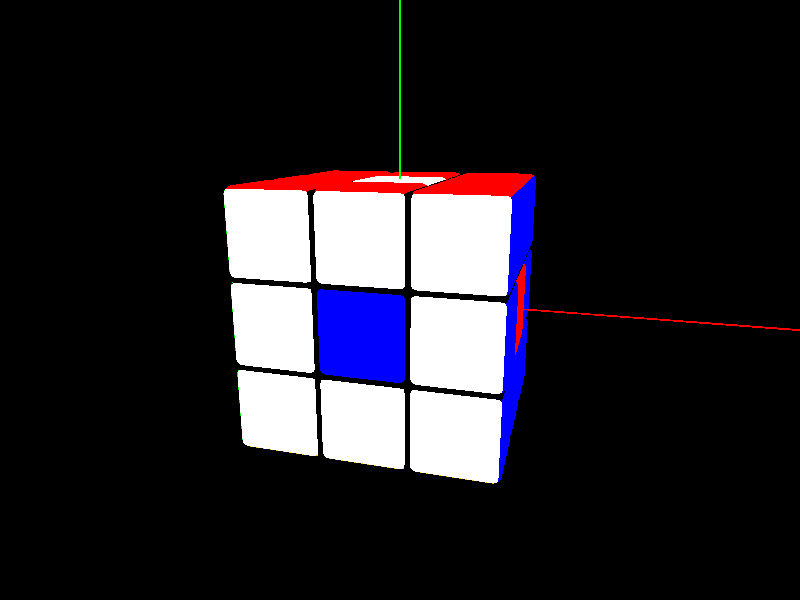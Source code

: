 #include "colors.inc"
#include "transforms.inc"
#include "shapes.inc"


camera {
  location <2, 2, -7>
  look_at  <0, 0,  0>
}


light_source {
  <2, 4, -3>
  color White
}

light_source {
  <4, 2, -3>
  color White
}


// Axis
cylinder {
  <0, 0, 0>, <5, 0, 0>, 0.01
  open
  pigment { Red }
}

cylinder {
  <0, 0, 0>, <0, 5, 0>, 0.01
  open
  pigment { Green }
}

cylinder {
  <0, 0, 0>, <0, 0, 5>, 0.01
  open
  pigment { Blue }
}


// Cube
#declare classic_colors = array[6] {Blue, Red, Yellow, Green, Orange, White};


#macro create_part(colors)
  object {
    Round_Box(<-0.5, -0.5, -0.5>, <0.5, 0.5, 0.5>, 0.1, 1)
    pigment {
      cubic colors[0], colors[1], colors[2], colors[3], colors[4], colors[5]
    }
    translate <0.5, 0.5, 0.5>
  }
#end


#macro get_all_parts(dim_x, dim_y, dim_z, colors)
  #local parts = array[dim_x * dim_y * dim_z];
  #for (pos_x, 0, dim_x - 1)
    #for (pos_y, 0, dim_y - 1)
      #for (pos_z, 0, dim_z - 1)
	#local part_colors = colors;
	#if (pos_x != 0)         #local part_colors[3] = Black; #end
	#if (pos_x != dim_x - 1) #local part_colors[0] = Black; #end
	#if (pos_y != 0)         #local part_colors[4] = Black; #end
	#if (pos_y != dim_y - 1) #local part_colors[1] = Black; #end
	#if (pos_z != 0)         #local part_colors[5] = Black; #end
	#if (pos_z != dim_z - 1) #local part_colors[2] = Black; #end

	#local parts[pos_x + pos_y * dim_x + pos_z * dim_x * dim_y] =
	object {
	  create_part(part_colors)
	  transform {
	    translate <pos_x, pos_y, pos_z> - <dim_x / 2, dim_y / 2, dim_z / 2>
	  }
	}
      #end
    #end
  #end
  parts
#end


#macro rotate_by_x(dim_x, dim_y, dim_z, parts, layer, a)
  #local new_parts = parts;

  #for (pos_y, 0, dim_y - 1)
    #for (pos_z, 0, dim_z - 1)
      #local new_pos_y = dim_y - pos_z - 1;
      #local new_pos_z = pos_y;
      #local new_parts[layer + new_pos_y * dim_x + new_pos_z * dim_x * dim_y] =
      object {
	parts[layer + pos_y * dim_x + pos_z * dim_x * dim_y]
	transform {
	  rotate a * x
	}
      }
    #end
  #end

  new_parts
#end


#macro rotate_by_y(dim_x, dim_y, dim_z, parts, layer, a)
  #local new_parts = parts;

  #for (pos_x, 0, dim_x - 1)
    #for (pos_z, 0, dim_z - 1)
      #local new_pos_x = dim_x - pos_z - 1;
      #local new_pos_z = pos_x;
      #local new_parts[new_pos_x + layer * dim_x + new_pos_z * dim_x * dim_y] =
      object {
	parts[pos_x + layer * dim_x + pos_z * dim_x * dim_y]
	transform {
	  rotate a * y
	}
      }
    #end
  #end

  new_parts
#end


#macro rotate_by_z(dim_x, dim_y, dim_z, parts, layer, a)
  #local new_parts = parts;

  #for (pos_x, 0, dim_x - 1)
    #for (pos_y, 0, dim_y - 1)
      #local new_pos_x = dim_x - pos_y - 1;
      #local new_pos_y = pos_x;
      #local new_parts[new_pos_x + new_pos_y * dim_x + layer * dim_x * dim_y] =
      object {
	parts[pos_x + pos_y * dim_x + layer * dim_x * dim_y]
	transform {
	  rotate a * z
	}
      }
    #end
  #end

  new_parts
#end


#macro move_parts(dim_x, dim_y, dim_z, parts, movement)
  // todo check that movement is valid.

  #if (movement.x != 0)
    #switch (movement.x)
      #case (-90)
	#local parts = rotate_by_x(dim_x, dim_y, dim_z, parts, movement.t, 90);
      #case (180) #case (-180)
	#local parts = rotate_by_x(dim_x, dim_y, dim_z, parts, movement.t, 90);
      #case (90)
	#local parts = rotate_by_x(dim_x, dim_y, dim_z, parts, movement.t, 90);
    #end
  #elseif (movement.y != 0)
    #switch (movement.y)
      #case (-90)
	#local parts = rotate_by_y(dim_x, dim_y, dim_z, parts, movement.t, 90);
      #case (180) #case (-180)
	#local parts = rotate_by_y(dim_x, dim_y, dim_z, parts, movement.t, 90);
      #case (90)
	#local parts = rotate_by_y(dim_x, dim_y, dim_z, parts, movement.t, 90);
    #end
  #elseif (movement.z != 0)
    #switch (movement.z)
      #case (-90)
	#local parts = rotate_by_z(dim_x, dim_y, dim_z, parts, movement.t, 90);
      #case (180) #case (-180)
	#local parts = rotate_by_z(dim_x, dim_y, dim_z, parts, movement.t, 90);
      #case (90)
	#local parts = rotate_by_z(dim_x, dim_y, dim_z, parts, movement.t, 90);
    #end
  #end

  parts
#end


#macro create_cube(dim_x, dim_y, dim_z, colors, movements)
  #local parts = get_all_parts(dim_x, dim_y, dim_z, colors)

  #for (movementIx, 0, dimension_size(movements, 1) - 1)
    #local parts = move_parts(dim_x, dim_y, dim_z, parts, movements[movementIx]);
  #end

  union {
    #for (item, 0, dim_x * dim_y * dim_z - 1)
      object { parts[item] }
    #end
  }
#end


create_cube(
  3, 3, 3, classic_colors,
  array[4] {<90, 0, 0, 1>, <0, 0, 90, 1>, <-90, 0, 0, 1>, <0, 0, -90, 1>}
)
